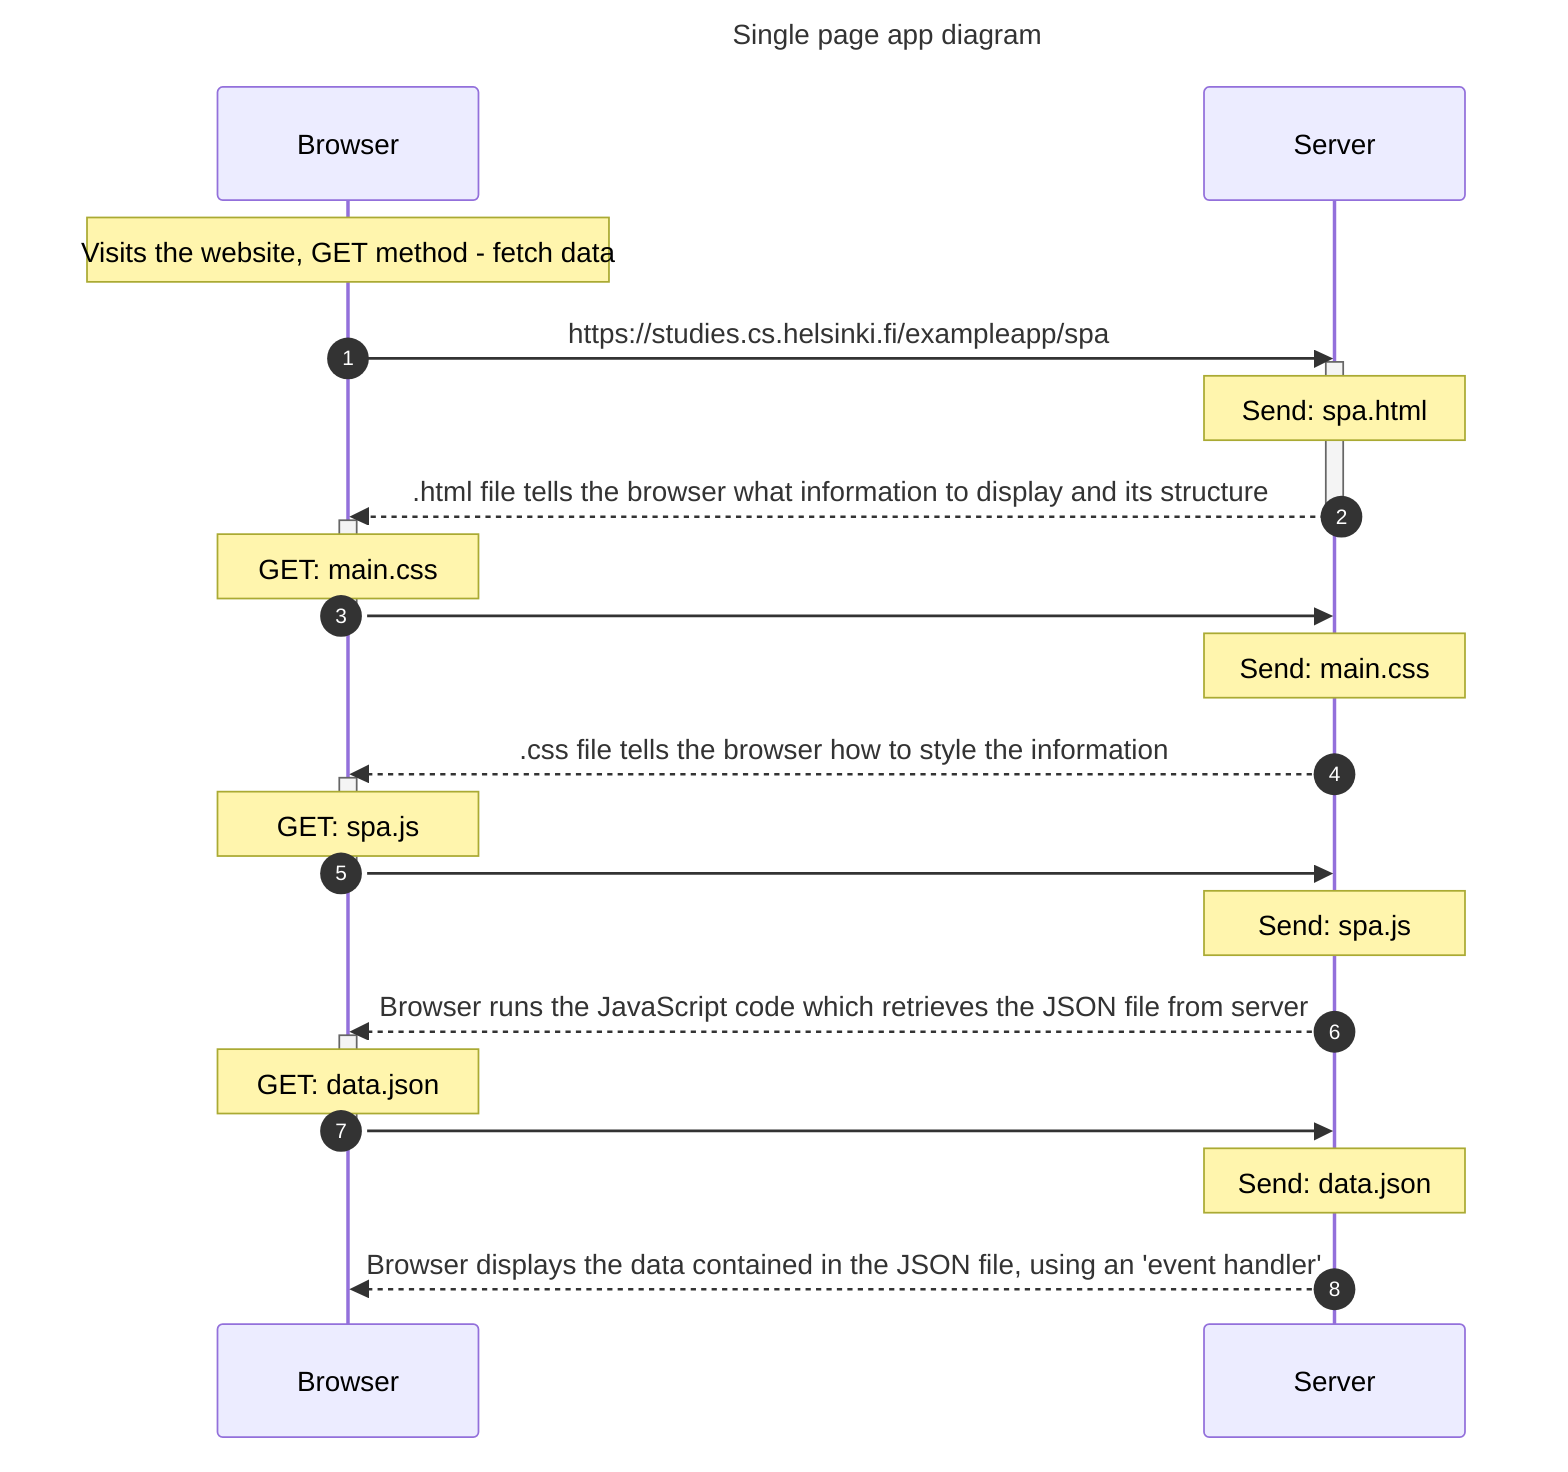 ---
title: Single page app diagram
---

sequenceDiagram

    autonumber

    Note over Browser:  Visits the website, GET method - fetch data
    Browser->>Server: https://studies.cs.helsinki.fi/exampleapp/spa

    activate Server
    Note over Server: Send: spa.html
    Server-->>Browser: .html file tells the browser what information to display and its structure
    deactivate Server

    activate Browser 
    Note over Browser: GET: main.css 
    Browser->>Server: 
    deactivate Browser 
    Note over Server: Send: main.css 
    Server-->>Browser: .css file tells the browser how to style the information

    activate Browser 
    Note over Browser: GET: spa.js 
    Browser->>Server: 
    deactivate Browser 
    Note over Server: Send: spa.js 
    Server-->>Browser: Browser runs the JavaScript code which retrieves the JSON file from server

    activate Browser 
    Note over Browser: GET: data.json 
    Browser->>Server: 
    deactivate Browser 
    Note over Server: Send: data.json
    Server-->>Browser: Browser displays the data contained in the JSON file, using an 'event handler'